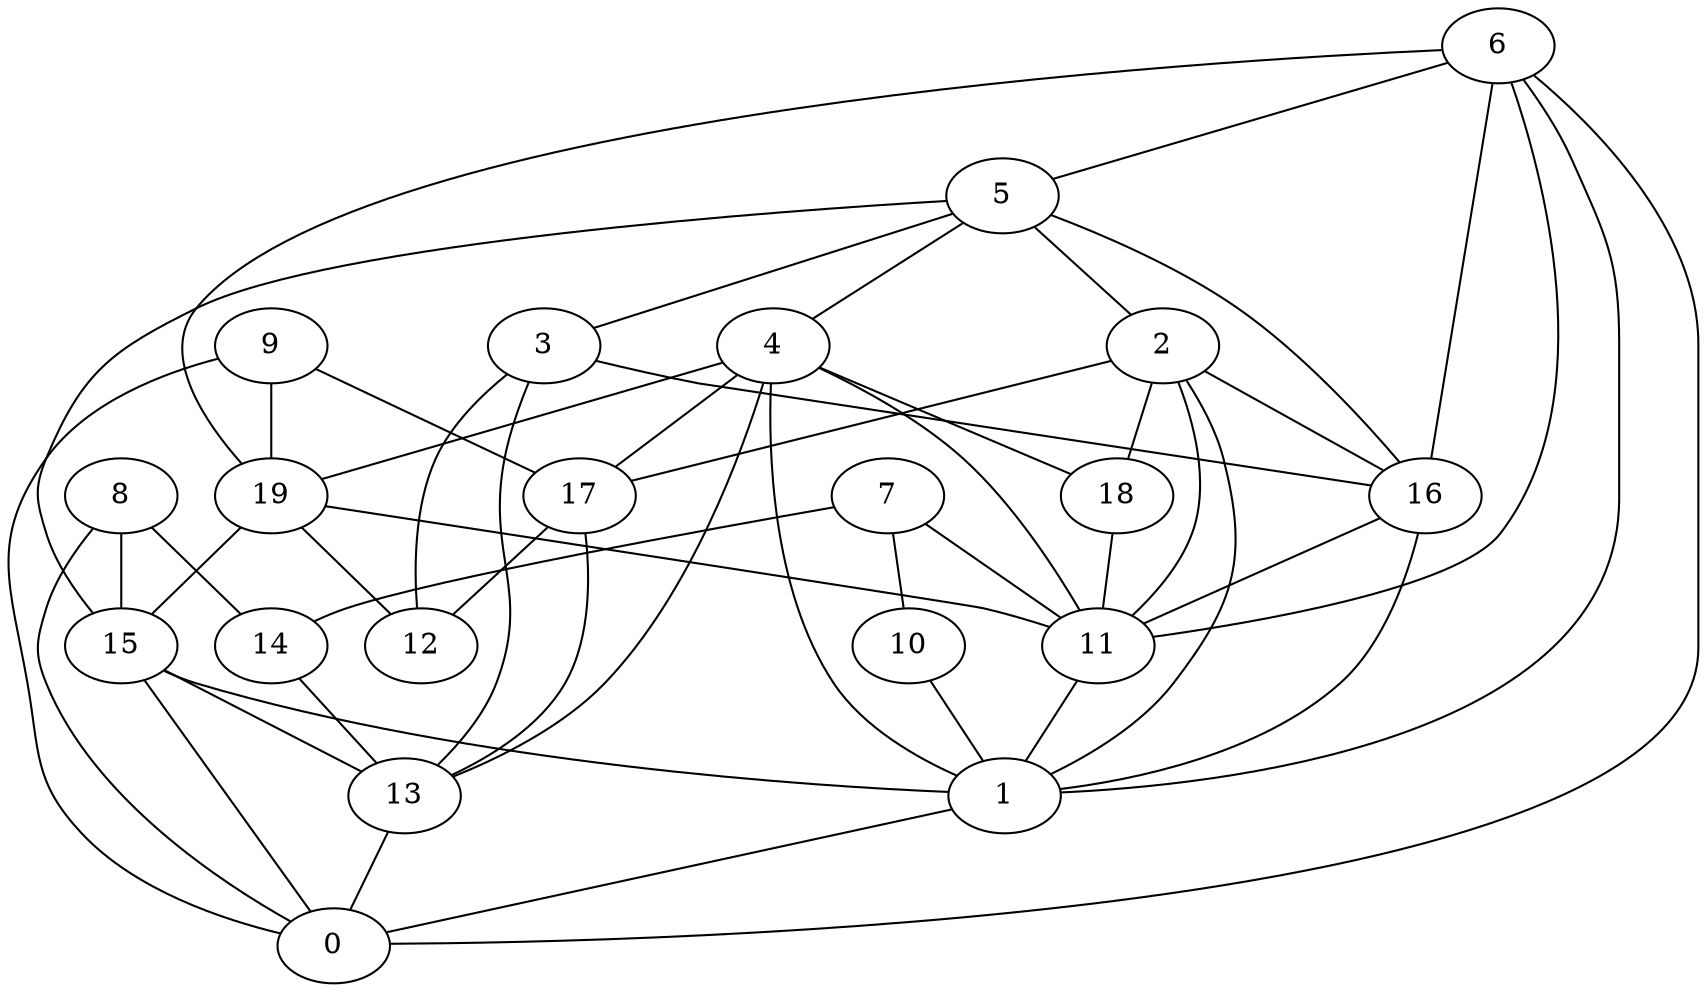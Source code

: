 digraph GG_graph {

subgraph G_graph {
edge [color = black]
"8" -> "0" [dir = none]
"3" -> "16" [dir = none]
"2" -> "18" [dir = none]
"4" -> "13" [dir = none]
"17" -> "12" [dir = none]
"7" -> "10" [dir = none]
"13" -> "0" [dir = none]
"15" -> "1" [dir = none]
"15" -> "13" [dir = none]
"10" -> "1" [dir = none]
"5" -> "3" [dir = none]
"5" -> "15" [dir = none]
"6" -> "1" [dir = none]
"19" -> "12" [dir = none]
"19" -> "15" [dir = none]
"18" -> "11" [dir = none]
"11" -> "1" [dir = none]
"14" -> "13" [dir = none]
"9" -> "0" [dir = none]
"15" -> "0" [dir = none]
"3" -> "13" [dir = none]
"7" -> "14" [dir = none]
"9" -> "19" [dir = none]
"7" -> "11" [dir = none]
"16" -> "11" [dir = none]
"5" -> "4" [dir = none]
"8" -> "15" [dir = none]
"19" -> "11" [dir = none]
"6" -> "11" [dir = none]
"2" -> "17" [dir = none]
"2" -> "1" [dir = none]
"4" -> "1" [dir = none]
"17" -> "13" [dir = none]
"6" -> "0" [dir = none]
"8" -> "14" [dir = none]
"5" -> "2" [dir = none]
"1" -> "0" [dir = none]
"4" -> "11" [dir = none]
"6" -> "16" [dir = none]
"4" -> "17" [dir = none]
"9" -> "17" [dir = none]
"4" -> "18" [dir = none]
"2" -> "16" [dir = none]
"6" -> "19" [dir = none]
"6" -> "5" [dir = none]
"4" -> "19" [dir = none]
"16" -> "1" [dir = none]
"2" -> "11" [dir = none]
"5" -> "16" [dir = none]
"3" -> "12" [dir = none]
}

}
